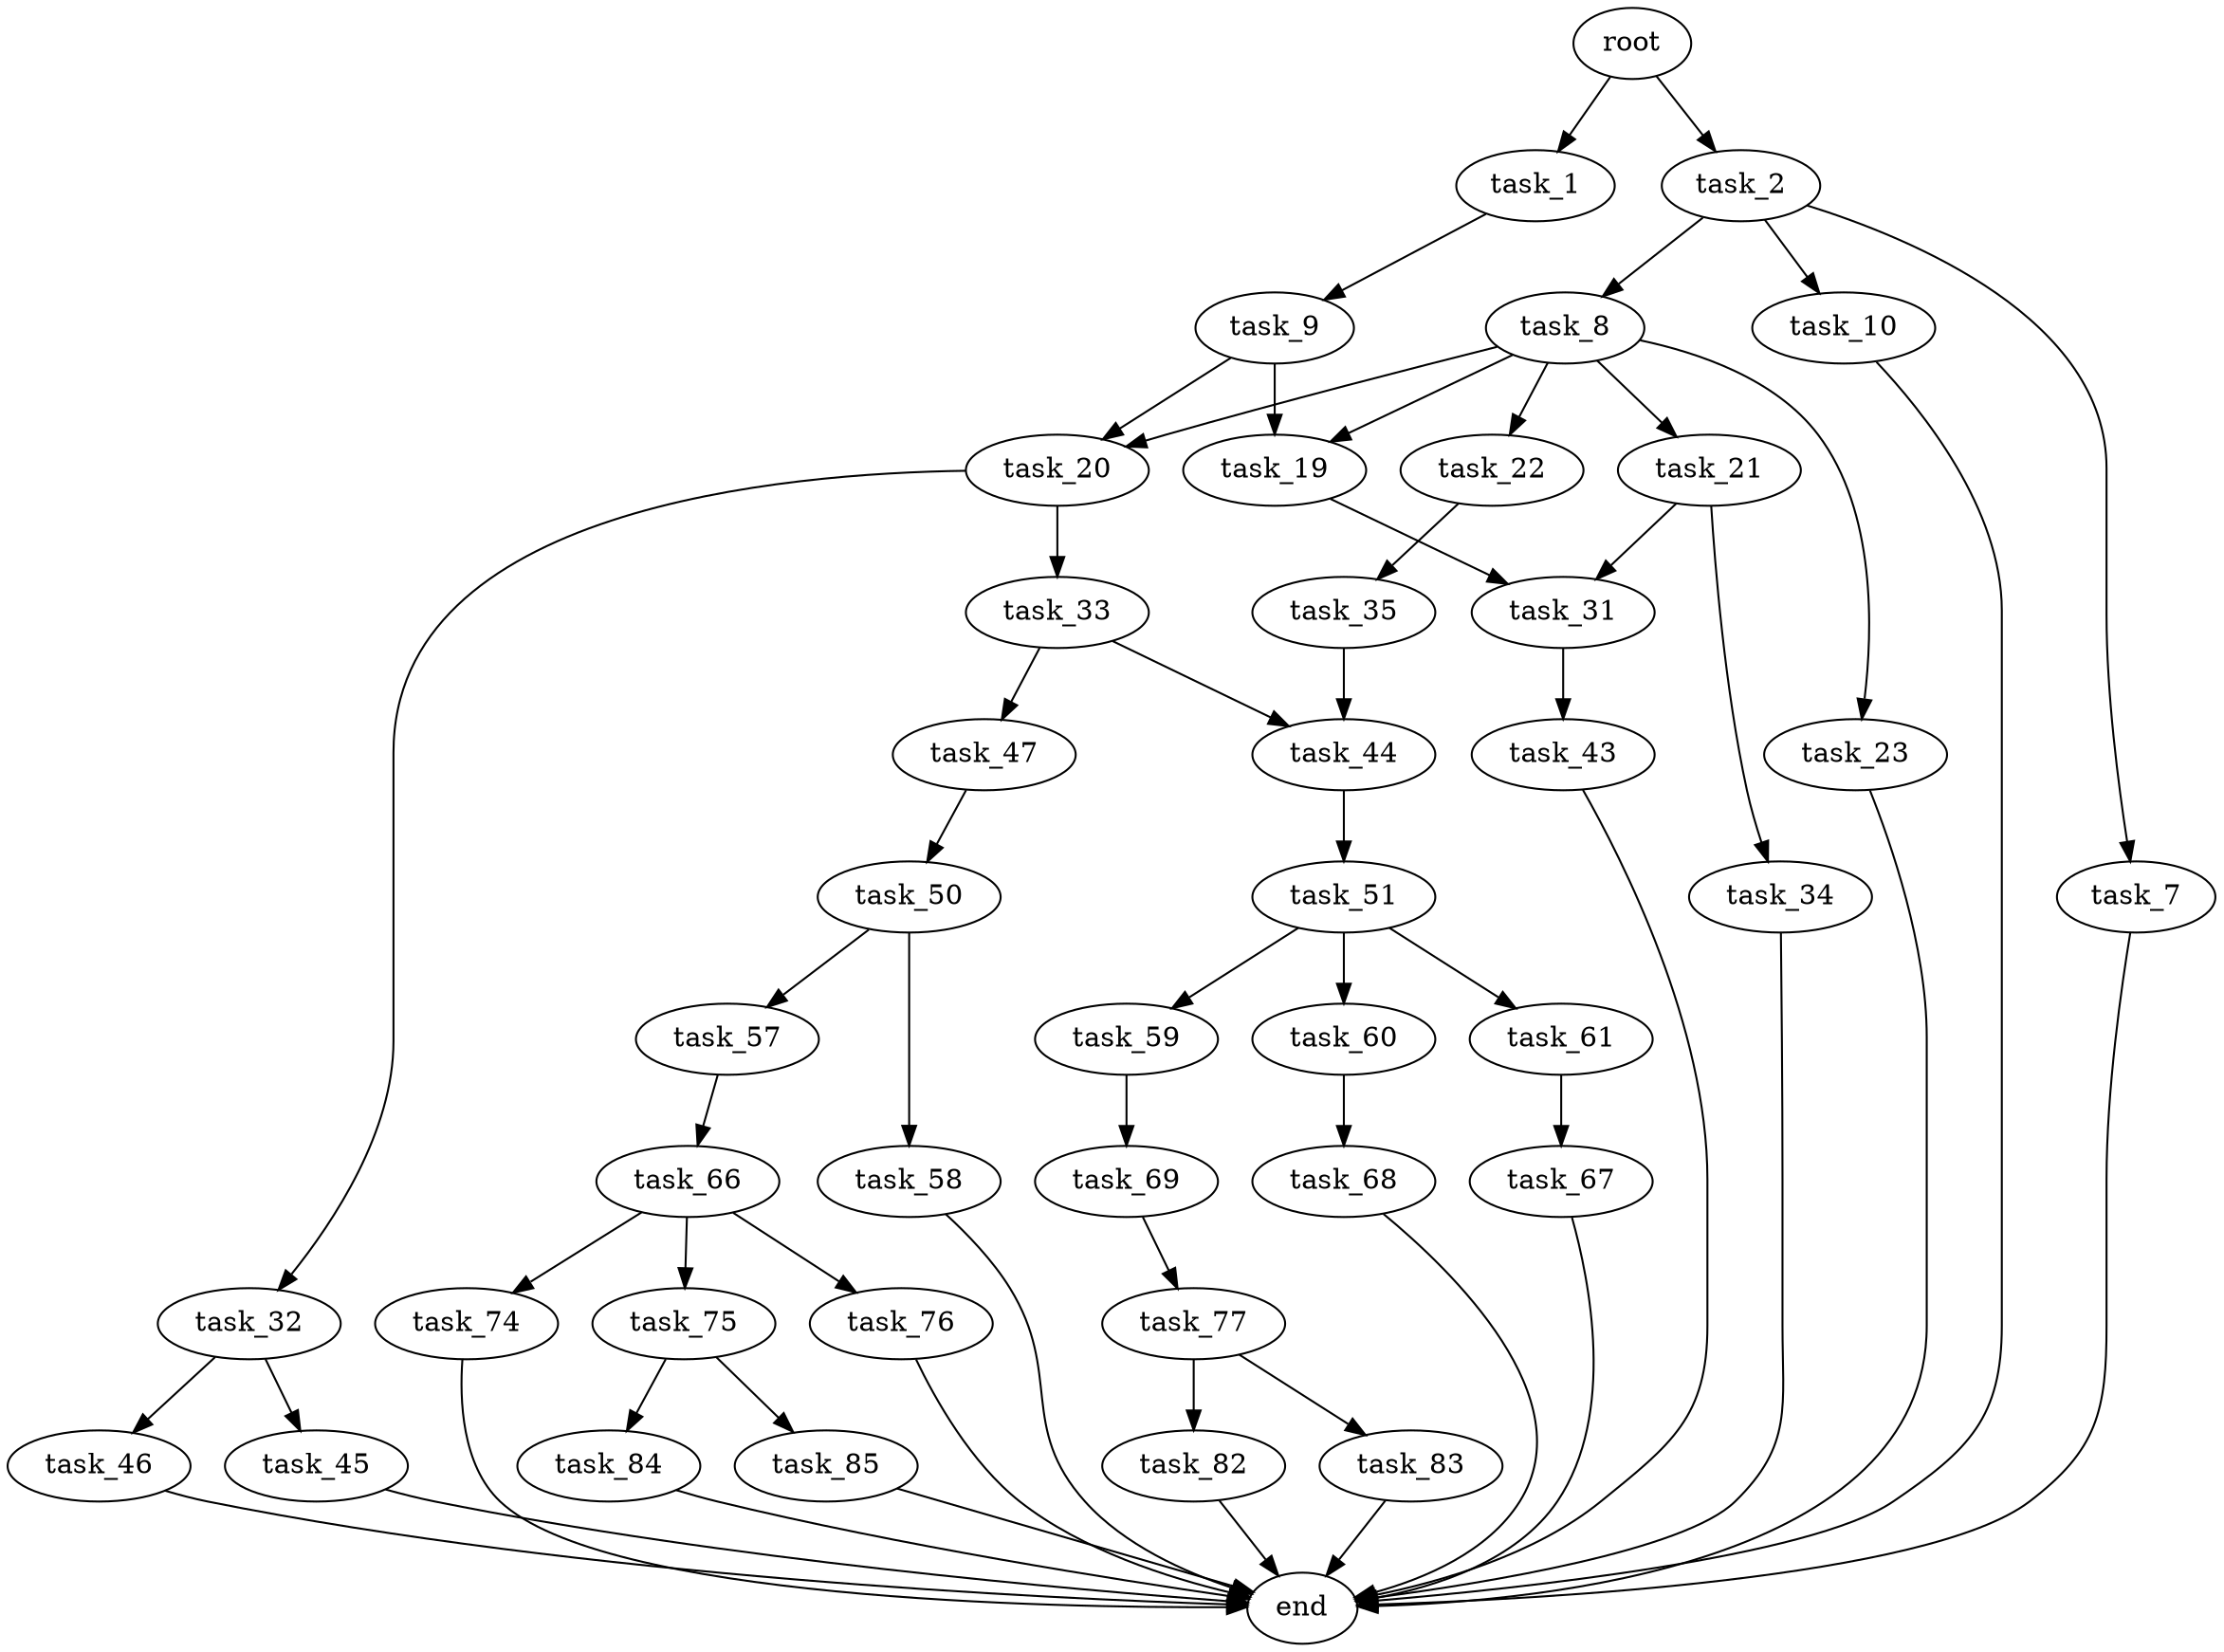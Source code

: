 digraph G {
  root [size="0.000000"];
  task_1 [size="151552640652.000000"];
  task_2 [size="37050707806.000000"];
  task_7 [size="52183705435.000000"];
  task_8 [size="6981446465.000000"];
  task_9 [size="368293445632.000000"];
  task_10 [size="27268656775.000000"];
  task_19 [size="368293445632.000000"];
  task_20 [size="372483910.000000"];
  task_21 [size="28991029248.000000"];
  task_22 [size="868706698021.000000"];
  task_23 [size="455259408424.000000"];
  task_31 [size="8589934592.000000"];
  task_32 [size="255956911178.000000"];
  task_33 [size="221040871971.000000"];
  task_34 [size="28991029248.000000"];
  task_35 [size="549755813888.000000"];
  task_43 [size="41837566723.000000"];
  task_44 [size="17598433734.000000"];
  task_45 [size="131255901699.000000"];
  task_46 [size="9075029372.000000"];
  task_47 [size="536798397030.000000"];
  task_50 [size="473961993800.000000"];
  task_51 [size="368293445632.000000"];
  task_57 [size="29118017730.000000"];
  task_58 [size="25397232366.000000"];
  task_59 [size="4085541283.000000"];
  task_60 [size="8589934592.000000"];
  task_61 [size="68719476736.000000"];
  task_66 [size="93402396479.000000"];
  task_67 [size="2787711386.000000"];
  task_68 [size="258316047812.000000"];
  task_69 [size="203220039326.000000"];
  task_74 [size="1555833529.000000"];
  task_75 [size="44821339432.000000"];
  task_76 [size="18204330984.000000"];
  task_77 [size="134217728000.000000"];
  task_82 [size="116952608968.000000"];
  task_83 [size="1428078050759.000000"];
  task_84 [size="2709846438.000000"];
  task_85 [size="549755813888.000000"];
  end [size="0.000000"];

  root -> task_1 [size="1.000000"];
  root -> task_2 [size="1.000000"];
  task_1 -> task_9 [size="134217728.000000"];
  task_2 -> task_7 [size="838860800.000000"];
  task_2 -> task_8 [size="838860800.000000"];
  task_2 -> task_10 [size="838860800.000000"];
  task_7 -> end [size="1.000000"];
  task_8 -> task_19 [size="134217728.000000"];
  task_8 -> task_20 [size="134217728.000000"];
  task_8 -> task_21 [size="134217728.000000"];
  task_8 -> task_22 [size="134217728.000000"];
  task_8 -> task_23 [size="134217728.000000"];
  task_9 -> task_19 [size="411041792.000000"];
  task_9 -> task_20 [size="411041792.000000"];
  task_10 -> end [size="1.000000"];
  task_19 -> task_31 [size="411041792.000000"];
  task_20 -> task_32 [size="33554432.000000"];
  task_20 -> task_33 [size="33554432.000000"];
  task_21 -> task_31 [size="75497472.000000"];
  task_21 -> task_34 [size="75497472.000000"];
  task_22 -> task_35 [size="679477248.000000"];
  task_23 -> end [size="1.000000"];
  task_31 -> task_43 [size="33554432.000000"];
  task_32 -> task_45 [size="209715200.000000"];
  task_32 -> task_46 [size="209715200.000000"];
  task_33 -> task_44 [size="209715200.000000"];
  task_33 -> task_47 [size="209715200.000000"];
  task_34 -> end [size="1.000000"];
  task_35 -> task_44 [size="536870912.000000"];
  task_43 -> end [size="1.000000"];
  task_44 -> task_51 [size="411041792.000000"];
  task_45 -> end [size="1.000000"];
  task_46 -> end [size="1.000000"];
  task_47 -> task_50 [size="536870912.000000"];
  task_50 -> task_57 [size="301989888.000000"];
  task_50 -> task_58 [size="301989888.000000"];
  task_51 -> task_59 [size="411041792.000000"];
  task_51 -> task_60 [size="411041792.000000"];
  task_51 -> task_61 [size="411041792.000000"];
  task_57 -> task_66 [size="536870912.000000"];
  task_58 -> end [size="1.000000"];
  task_59 -> task_69 [size="134217728.000000"];
  task_60 -> task_68 [size="33554432.000000"];
  task_61 -> task_67 [size="134217728.000000"];
  task_66 -> task_74 [size="134217728.000000"];
  task_66 -> task_75 [size="134217728.000000"];
  task_66 -> task_76 [size="134217728.000000"];
  task_67 -> end [size="1.000000"];
  task_68 -> end [size="1.000000"];
  task_69 -> task_77 [size="411041792.000000"];
  task_74 -> end [size="1.000000"];
  task_75 -> task_84 [size="75497472.000000"];
  task_75 -> task_85 [size="75497472.000000"];
  task_76 -> end [size="1.000000"];
  task_77 -> task_82 [size="209715200.000000"];
  task_77 -> task_83 [size="209715200.000000"];
  task_82 -> end [size="1.000000"];
  task_83 -> end [size="1.000000"];
  task_84 -> end [size="1.000000"];
  task_85 -> end [size="1.000000"];
}
